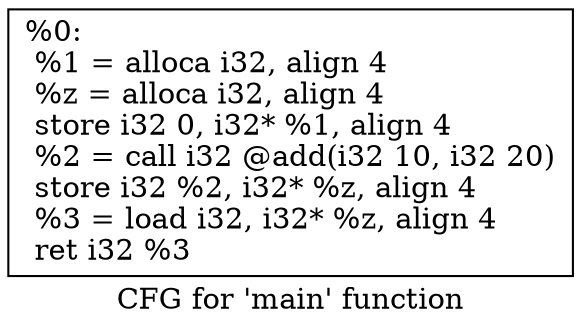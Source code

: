 digraph "CFG for 'main' function" {
	label="CFG for 'main' function";

	Node0x1517570 [shape=record,label="{%0:\l  %1 = alloca i32, align 4\l  %z = alloca i32, align 4\l  store i32 0, i32* %1, align 4\l  %2 = call i32 @add(i32 10, i32 20)\l  store i32 %2, i32* %z, align 4\l  %3 = load i32, i32* %z, align 4\l  ret i32 %3\l}"];
}
